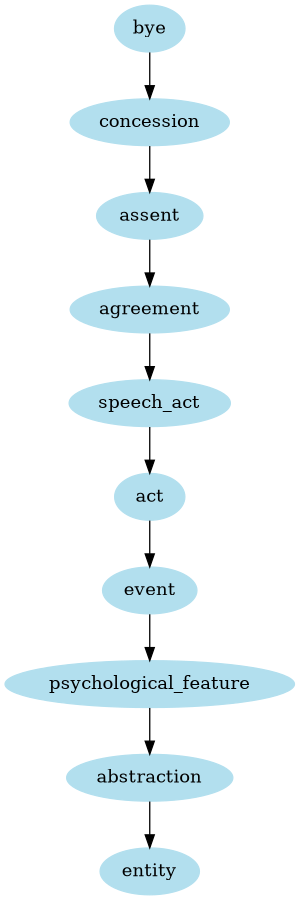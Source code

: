 digraph unix {
	node [color=lightblue2 style=filled]
	size="6,6"
	bye -> concession
	concession -> assent
	assent -> agreement
	agreement -> speech_act
	speech_act -> act
	act -> event
	event -> psychological_feature
	psychological_feature -> abstraction
	abstraction -> entity
}

